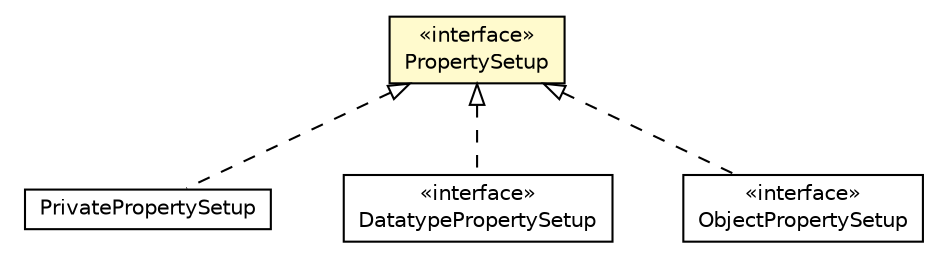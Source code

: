 #!/usr/local/bin/dot
#
# Class diagram 
# Generated by UMLGraph version R5_6-24-gf6e263 (http://www.umlgraph.org/)
#

digraph G {
	edge [fontname="Helvetica",fontsize=10,labelfontname="Helvetica",labelfontsize=10];
	node [fontname="Helvetica",fontsize=10,shape=plaintext];
	nodesep=0.25;
	ranksep=0.5;
	// org.universAAL.middleware.rdf.Property.PrivatePropertySetup
	c6587697 [label=<<table title="org.universAAL.middleware.rdf.Property.PrivatePropertySetup" border="0" cellborder="1" cellspacing="0" cellpadding="2" port="p" href="./Property.PrivatePropertySetup.html">
		<tr><td><table border="0" cellspacing="0" cellpadding="1">
<tr><td align="center" balign="center"> PrivatePropertySetup </td></tr>
		</table></td></tr>
		</table>>, URL="./Property.PrivatePropertySetup.html", fontname="Helvetica", fontcolor="black", fontsize=10.0];
	// org.universAAL.middleware.rdf.PropertySetup
	c6587700 [label=<<table title="org.universAAL.middleware.rdf.PropertySetup" border="0" cellborder="1" cellspacing="0" cellpadding="2" port="p" bgcolor="lemonChiffon" href="./PropertySetup.html">
		<tr><td><table border="0" cellspacing="0" cellpadding="1">
<tr><td align="center" balign="center"> &#171;interface&#187; </td></tr>
<tr><td align="center" balign="center"> PropertySetup </td></tr>
		</table></td></tr>
		</table>>, URL="./PropertySetup.html", fontname="Helvetica", fontcolor="black", fontsize=10.0];
	// org.universAAL.middleware.owl.DatatypePropertySetup
	c6587717 [label=<<table title="org.universAAL.middleware.owl.DatatypePropertySetup" border="0" cellborder="1" cellspacing="0" cellpadding="2" port="p" href="../owl/DatatypePropertySetup.html">
		<tr><td><table border="0" cellspacing="0" cellpadding="1">
<tr><td align="center" balign="center"> &#171;interface&#187; </td></tr>
<tr><td align="center" balign="center"> DatatypePropertySetup </td></tr>
		</table></td></tr>
		</table>>, URL="../owl/DatatypePropertySetup.html", fontname="Helvetica", fontcolor="black", fontsize=10.0];
	// org.universAAL.middleware.owl.ObjectPropertySetup
	c6587739 [label=<<table title="org.universAAL.middleware.owl.ObjectPropertySetup" border="0" cellborder="1" cellspacing="0" cellpadding="2" port="p" href="../owl/ObjectPropertySetup.html">
		<tr><td><table border="0" cellspacing="0" cellpadding="1">
<tr><td align="center" balign="center"> &#171;interface&#187; </td></tr>
<tr><td align="center" balign="center"> ObjectPropertySetup </td></tr>
		</table></td></tr>
		</table>>, URL="../owl/ObjectPropertySetup.html", fontname="Helvetica", fontcolor="black", fontsize=10.0];
	//org.universAAL.middleware.rdf.Property.PrivatePropertySetup implements org.universAAL.middleware.rdf.PropertySetup
	c6587700:p -> c6587697:p [dir=back,arrowtail=empty,style=dashed];
	//org.universAAL.middleware.owl.DatatypePropertySetup implements org.universAAL.middleware.rdf.PropertySetup
	c6587700:p -> c6587717:p [dir=back,arrowtail=empty,style=dashed];
	//org.universAAL.middleware.owl.ObjectPropertySetup implements org.universAAL.middleware.rdf.PropertySetup
	c6587700:p -> c6587739:p [dir=back,arrowtail=empty,style=dashed];
}

